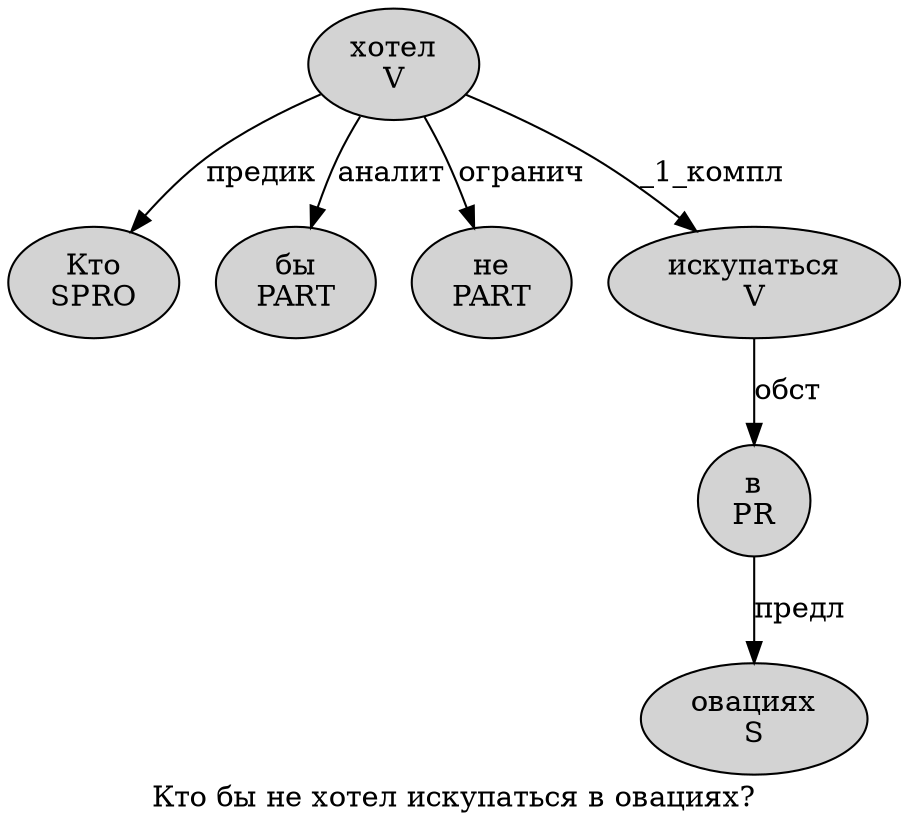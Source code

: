 digraph SENTENCE_1238 {
	graph [label="Кто бы не хотел искупаться в овациях?"]
	node [style=filled]
		0 [label="Кто
SPRO" color="" fillcolor=lightgray penwidth=1 shape=ellipse]
		1 [label="бы
PART" color="" fillcolor=lightgray penwidth=1 shape=ellipse]
		2 [label="не
PART" color="" fillcolor=lightgray penwidth=1 shape=ellipse]
		3 [label="хотел
V" color="" fillcolor=lightgray penwidth=1 shape=ellipse]
		4 [label="искупаться
V" color="" fillcolor=lightgray penwidth=1 shape=ellipse]
		5 [label="в
PR" color="" fillcolor=lightgray penwidth=1 shape=ellipse]
		6 [label="овациях
S" color="" fillcolor=lightgray penwidth=1 shape=ellipse]
			3 -> 0 [label="предик"]
			3 -> 1 [label="аналит"]
			3 -> 2 [label="огранич"]
			3 -> 4 [label="_1_компл"]
			4 -> 5 [label="обст"]
			5 -> 6 [label="предл"]
}